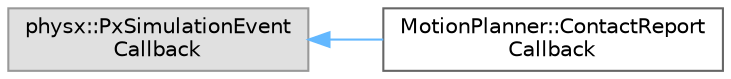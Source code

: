 digraph "Graphical Class Hierarchy"
{
 // LATEX_PDF_SIZE
  bgcolor="transparent";
  edge [fontname=Helvetica,fontsize=10,labelfontname=Helvetica,labelfontsize=10];
  node [fontname=Helvetica,fontsize=10,shape=box,height=0.2,width=0.4];
  rankdir="LR";
  Node0 [label="physx::PxSimulationEvent\lCallback",height=0.2,width=0.4,color="grey60", fillcolor="#E0E0E0", style="filled",tooltip=" "];
  Node0 -> Node1 [dir="back",color="steelblue1",style="solid"];
  Node1 [label="MotionPlanner::ContactReport\lCallback",height=0.2,width=0.4,color="grey40", fillcolor="white", style="filled",URL="$class_motion_planner_1_1_contact_report_callback.html",tooltip=" "];
}
